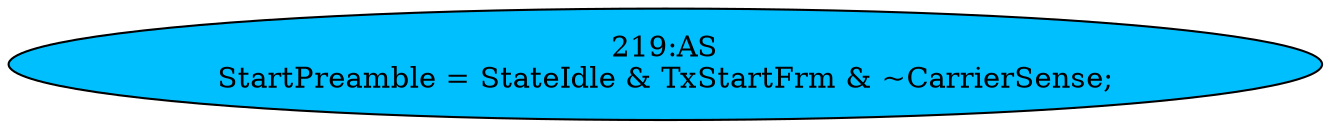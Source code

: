 strict digraph "" {
	node [label="\N"];
	"219:AS"	 [ast="<pyverilog.vparser.ast.Assign object at 0x7ff8067295d0>",
		def_var="['StartPreamble']",
		fillcolor=deepskyblue,
		label="219:AS
StartPreamble = StateIdle & TxStartFrm & ~CarrierSense;",
		statements="[]",
		style=filled,
		typ=Assign,
		use_var="['StateIdle', 'TxStartFrm', 'CarrierSense']"];
}

